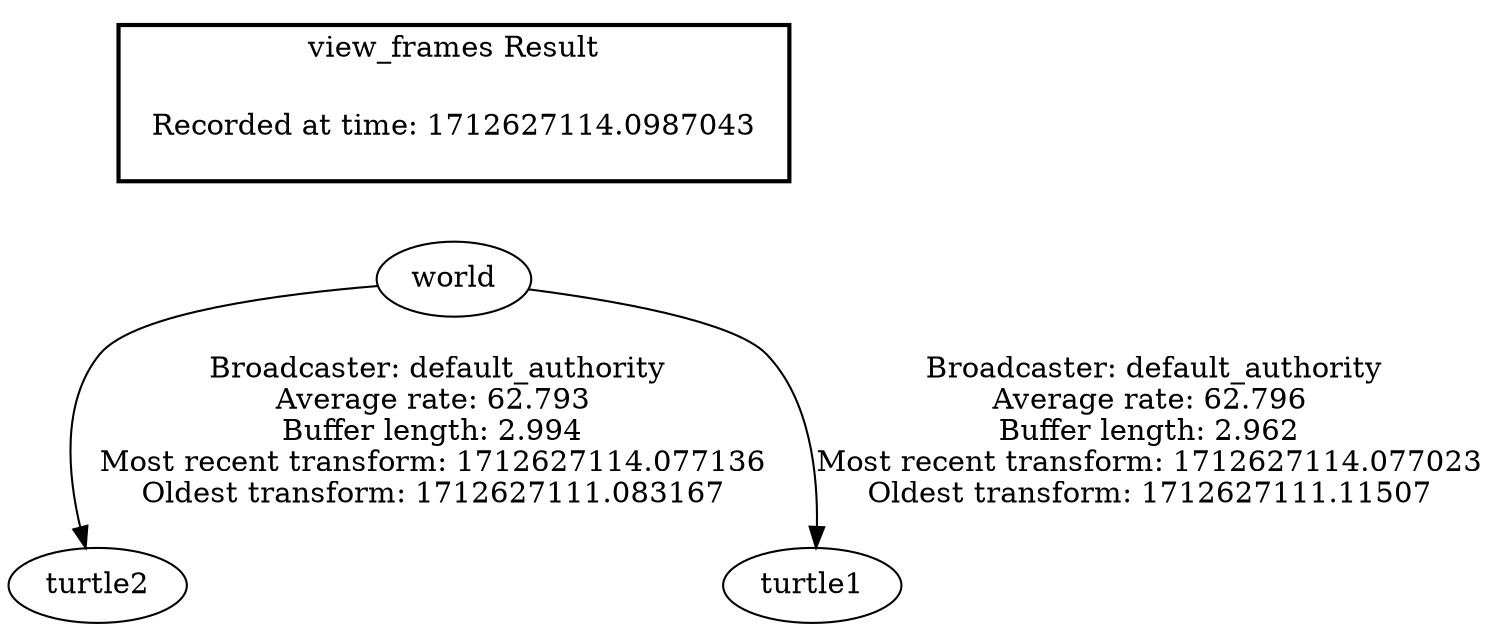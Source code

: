 digraph G {
"world" -> "turtle2"[label=" Broadcaster: default_authority\nAverage rate: 62.793\nBuffer length: 2.994\nMost recent transform: 1712627114.077136\nOldest transform: 1712627111.083167\n"];
"world" -> "turtle1"[label=" Broadcaster: default_authority\nAverage rate: 62.796\nBuffer length: 2.962\nMost recent transform: 1712627114.077023\nOldest transform: 1712627111.11507\n"];
edge [style=invis];
 subgraph cluster_legend { style=bold; color=black; label ="view_frames Result";
"Recorded at time: 1712627114.0987043"[ shape=plaintext ] ;
}->"world";
}